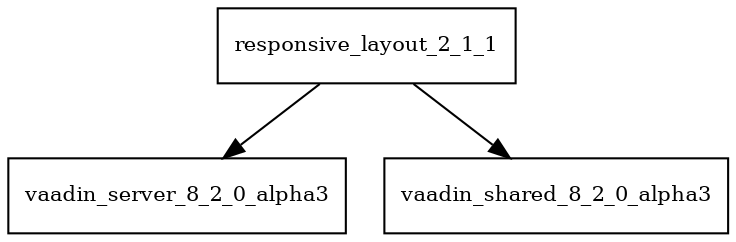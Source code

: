 digraph responsive_layout_2_1_1_dependencies {
  node [shape = box, fontsize=10.0];
  responsive_layout_2_1_1 -> vaadin_server_8_2_0_alpha3;
  responsive_layout_2_1_1 -> vaadin_shared_8_2_0_alpha3;
}
